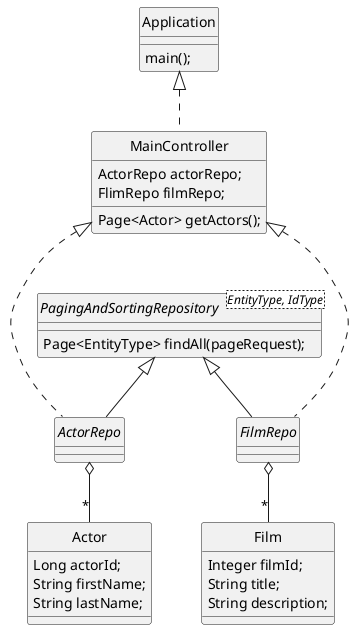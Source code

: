 @startuml sakila  

skinparam style strictuml

class Application {
    main();
}
class MainController{
    ActorRepo actorRepo;
    FlimRepo filmRepo;
    Page<Actor> getActors();
}

Application     <|..    MainController
MainController  <|...    ActorRepo
MainController  <|...    FilmRepo


interface PagingAndSortingRepository<EntityType, IdType> {
    Page<EntityType> findAll(pageRequest);
}

interface ActorRepo extends PagingAndSortingRepository<Actor, Long> {
}

interface FilmRepo extends PagingAndSortingRepository<Film, Long> {
}

class Actor{
    Long actorId;
    String firstName;
    String lastName;
}
class Film{
    Integer filmId;
    String title;
    String description;
}

ActorRepo       o-- "*" Actor
FilmRepo        o-- "*" Film
    
@enduml